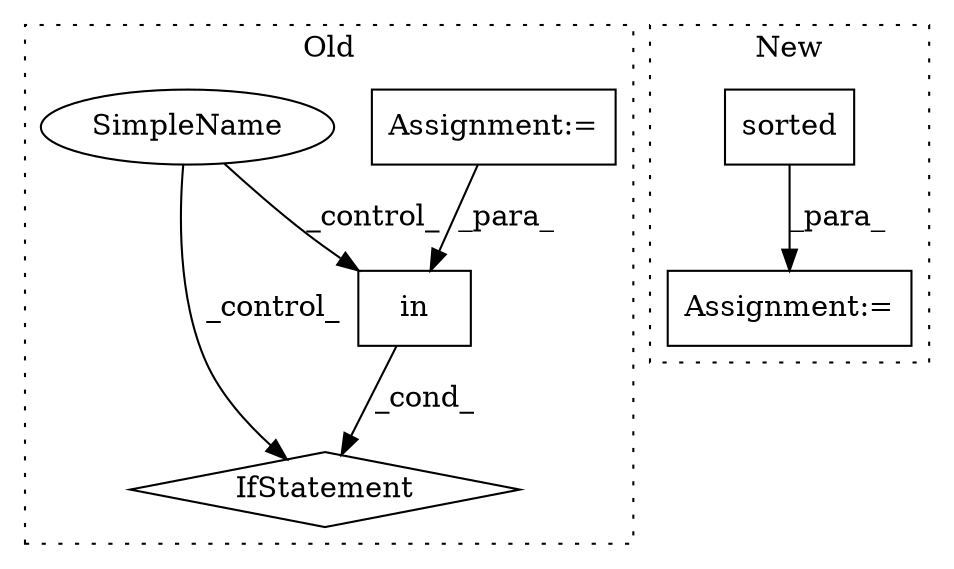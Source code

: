 digraph G {
subgraph cluster0 {
1 [label="in" a="105" s="1047" l="26" shape="box"];
4 [label="IfStatement" a="25" s="1035,1073" l="12,2" shape="diamond"];
5 [label="Assignment:=" a="7" s="834" l="1" shape="box"];
6 [label="SimpleName" a="42" s="937" l="5" shape="ellipse"];
label = "Old";
style="dotted";
}
subgraph cluster1 {
2 [label="sorted" a="32" s="912,942" l="7,1" shape="box"];
3 [label="Assignment:=" a="7" s="758" l="17" shape="box"];
label = "New";
style="dotted";
}
1 -> 4 [label="_cond_"];
2 -> 3 [label="_para_"];
5 -> 1 [label="_para_"];
6 -> 1 [label="_control_"];
6 -> 4 [label="_control_"];
}